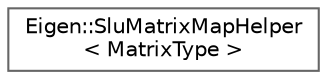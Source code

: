 digraph "Graphical Class Hierarchy"
{
 // LATEX_PDF_SIZE
  bgcolor="transparent";
  edge [fontname=Helvetica,fontsize=10,labelfontname=Helvetica,labelfontsize=10];
  node [fontname=Helvetica,fontsize=10,shape=box,height=0.2,width=0.4];
  rankdir="LR";
  Node0 [id="Node000000",label="Eigen::SluMatrixMapHelper\l\< MatrixType \>",height=0.2,width=0.4,color="grey40", fillcolor="white", style="filled",URL="$structEigen_1_1SluMatrixMapHelper.html",tooltip=" "];
}
